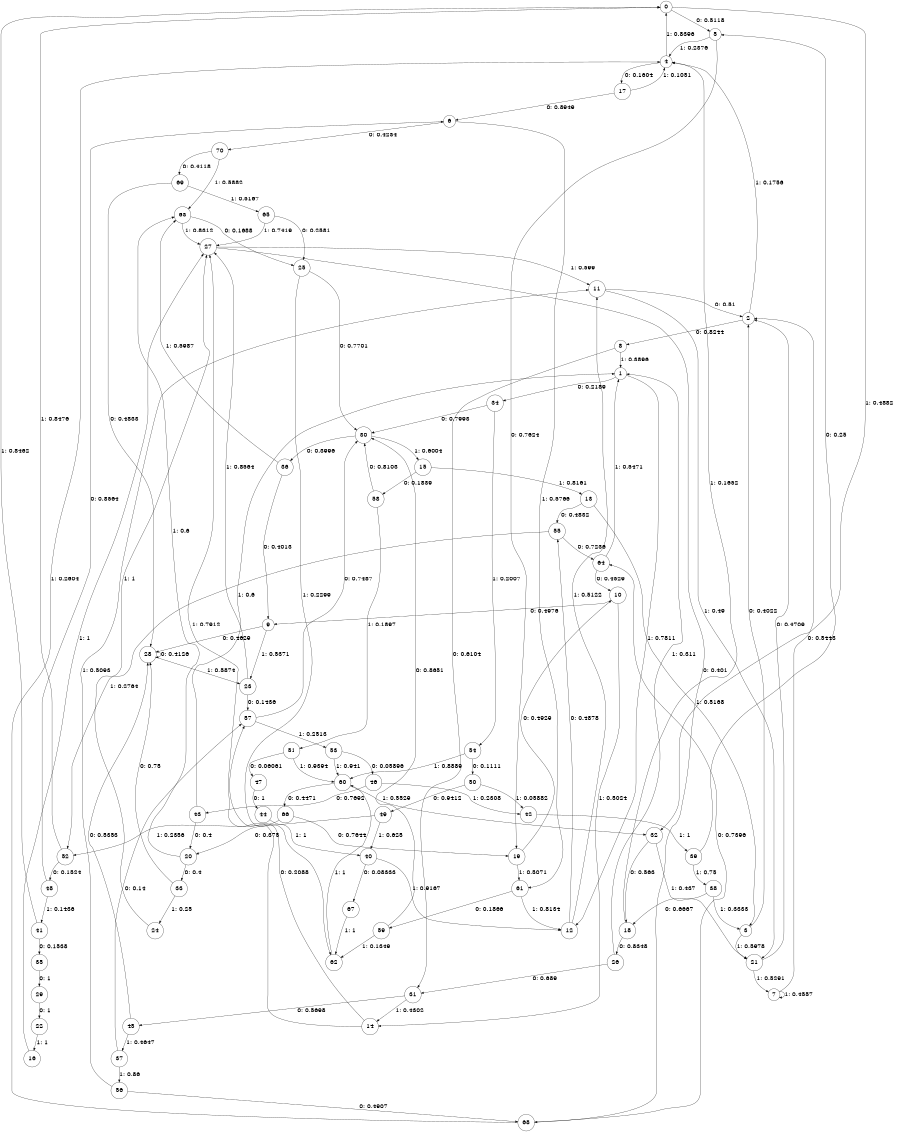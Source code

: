 digraph "ch2faceL10" {
size = "6,8.5";
ratio = "fill";
node [shape = circle];
node [fontsize = 24];
edge [fontsize = 24];
0 -> 5 [label = "0: 0.5118   "];
0 -> 32 [label = "1: 0.4882   "];
1 -> 34 [label = "0: 0.2189   "];
1 -> 12 [label = "1: 0.7811   "];
2 -> 8 [label = "0: 0.8244   "];
2 -> 4 [label = "1: 0.1756   "];
3 -> 2 [label = "0: 0.4022   "];
3 -> 21 [label = "1: 0.5978   "];
4 -> 17 [label = "0: 0.1604   "];
4 -> 0 [label = "1: 0.8396   "];
5 -> 19 [label = "0: 0.7624   "];
5 -> 4 [label = "1: 0.2376   "];
6 -> 70 [label = "0: 0.4234   "];
6 -> 61 [label = "1: 0.5766   "];
7 -> 2 [label = "0: 0.5443   "];
7 -> 7 [label = "1: 0.4557   "];
8 -> 31 [label = "0: 0.6104   "];
8 -> 1 [label = "1: 0.3896   "];
9 -> 28 [label = "0: 0.4629   "];
9 -> 23 [label = "1: 0.5371   "];
10 -> 9 [label = "0: 0.4976   "];
10 -> 14 [label = "1: 0.5024   "];
11 -> 2 [label = "0: 0.51     "];
11 -> 21 [label = "1: 0.49     "];
12 -> 55 [label = "0: 0.4878   "];
12 -> 11 [label = "1: 0.5122   "];
13 -> 55 [label = "0: 0.4832   "];
13 -> 3 [label = "1: 0.5168   "];
14 -> 57 [label = "0: 0.2088   "];
14 -> 27 [label = "1: 0.7912   "];
15 -> 58 [label = "0: 0.1839   "];
15 -> 13 [label = "1: 0.8161   "];
16 -> 27 [label = "1: 1        "];
17 -> 6 [label = "0: 0.8949   "];
17 -> 4 [label = "1: 0.1051   "];
18 -> 26 [label = "0: 0.8348   "];
18 -> 4 [label = "1: 0.1652   "];
19 -> 10 [label = "0: 0.4929   "];
19 -> 61 [label = "1: 0.5071   "];
20 -> 33 [label = "0: 0.4      "];
20 -> 63 [label = "1: 0.6      "];
21 -> 2 [label = "0: 0.4709   "];
21 -> 7 [label = "1: 0.5291   "];
22 -> 16 [label = "1: 1        "];
23 -> 57 [label = "0: 0.1436   "];
23 -> 27 [label = "1: 0.8564   "];
24 -> 27 [label = "1: 1        "];
25 -> 30 [label = "0: 0.7701   "];
25 -> 62 [label = "1: 0.2299   "];
26 -> 31 [label = "0: 0.689    "];
26 -> 1 [label = "1: 0.311    "];
27 -> 68 [label = "0: 0.401    "];
27 -> 11 [label = "1: 0.599    "];
28 -> 28 [label = "0: 0.4126   "];
28 -> 23 [label = "1: 0.5874   "];
29 -> 22 [label = "0: 1        "];
30 -> 36 [label = "0: 0.3996   "];
30 -> 15 [label = "1: 0.6004   "];
31 -> 45 [label = "0: 0.5698   "];
31 -> 14 [label = "1: 0.4302   "];
32 -> 18 [label = "0: 0.563    "];
32 -> 21 [label = "1: 0.437    "];
33 -> 28 [label = "0: 0.75     "];
33 -> 24 [label = "1: 0.25     "];
34 -> 30 [label = "0: 0.7993   "];
34 -> 54 [label = "1: 0.2007   "];
35 -> 29 [label = "0: 1        "];
36 -> 9 [label = "0: 0.4013   "];
36 -> 63 [label = "1: 0.5987   "];
37 -> 57 [label = "0: 0.14     "];
37 -> 56 [label = "1: 0.86     "];
38 -> 18 [label = "0: 0.6667   "];
38 -> 3 [label = "1: 0.3333   "];
39 -> 5 [label = "0: 0.25     "];
39 -> 38 [label = "1: 0.75     "];
40 -> 67 [label = "0: 0.08333  "];
40 -> 12 [label = "1: 0.9167   "];
41 -> 35 [label = "0: 0.1538   "];
41 -> 0 [label = "1: 0.8462   "];
42 -> 39 [label = "1: 1        "];
43 -> 20 [label = "0: 0.4      "];
43 -> 1 [label = "1: 0.6      "];
44 -> 40 [label = "1: 1        "];
45 -> 28 [label = "0: 0.5353   "];
45 -> 37 [label = "1: 0.4647   "];
46 -> 43 [label = "0: 0.7692   "];
46 -> 42 [label = "1: 0.2308   "];
47 -> 44 [label = "0: 1        "];
48 -> 6 [label = "0: 0.8564   "];
48 -> 41 [label = "1: 0.1436   "];
49 -> 20 [label = "0: 0.375    "];
49 -> 40 [label = "1: 0.625    "];
50 -> 49 [label = "0: 0.9412   "];
50 -> 42 [label = "1: 0.05882  "];
51 -> 47 [label = "0: 0.06061  "];
51 -> 60 [label = "1: 0.9394   "];
52 -> 48 [label = "0: 0.1524   "];
52 -> 0 [label = "1: 0.8476   "];
53 -> 46 [label = "0: 0.05896  "];
53 -> 60 [label = "1: 0.941    "];
54 -> 50 [label = "0: 0.1111   "];
54 -> 60 [label = "1: 0.8889   "];
55 -> 64 [label = "0: 0.7236   "];
55 -> 52 [label = "1: 0.2764   "];
56 -> 68 [label = "0: 0.4907   "];
56 -> 11 [label = "1: 0.5093   "];
57 -> 30 [label = "0: 0.7487   "];
57 -> 53 [label = "1: 0.2513   "];
58 -> 30 [label = "0: 0.8103   "];
58 -> 51 [label = "1: 0.1897   "];
59 -> 30 [label = "0: 0.8651   "];
59 -> 62 [label = "1: 0.1349   "];
60 -> 66 [label = "0: 0.4471   "];
60 -> 32 [label = "1: 0.5529   "];
61 -> 59 [label = "0: 0.1866   "];
61 -> 12 [label = "1: 0.8134   "];
62 -> 60 [label = "1: 1        "];
63 -> 25 [label = "0: 0.1688   "];
63 -> 27 [label = "1: 0.8312   "];
64 -> 10 [label = "0: 0.4529   "];
64 -> 1 [label = "1: 0.5471   "];
65 -> 25 [label = "0: 0.2581   "];
65 -> 27 [label = "1: 0.7419   "];
66 -> 19 [label = "0: 0.7644   "];
66 -> 52 [label = "1: 0.2356   "];
67 -> 62 [label = "1: 1        "];
68 -> 64 [label = "0: 0.7396   "];
68 -> 4 [label = "1: 0.2604   "];
69 -> 28 [label = "0: 0.4833   "];
69 -> 65 [label = "1: 0.5167   "];
70 -> 69 [label = "0: 0.4118   "];
70 -> 63 [label = "1: 0.5882   "];
}
